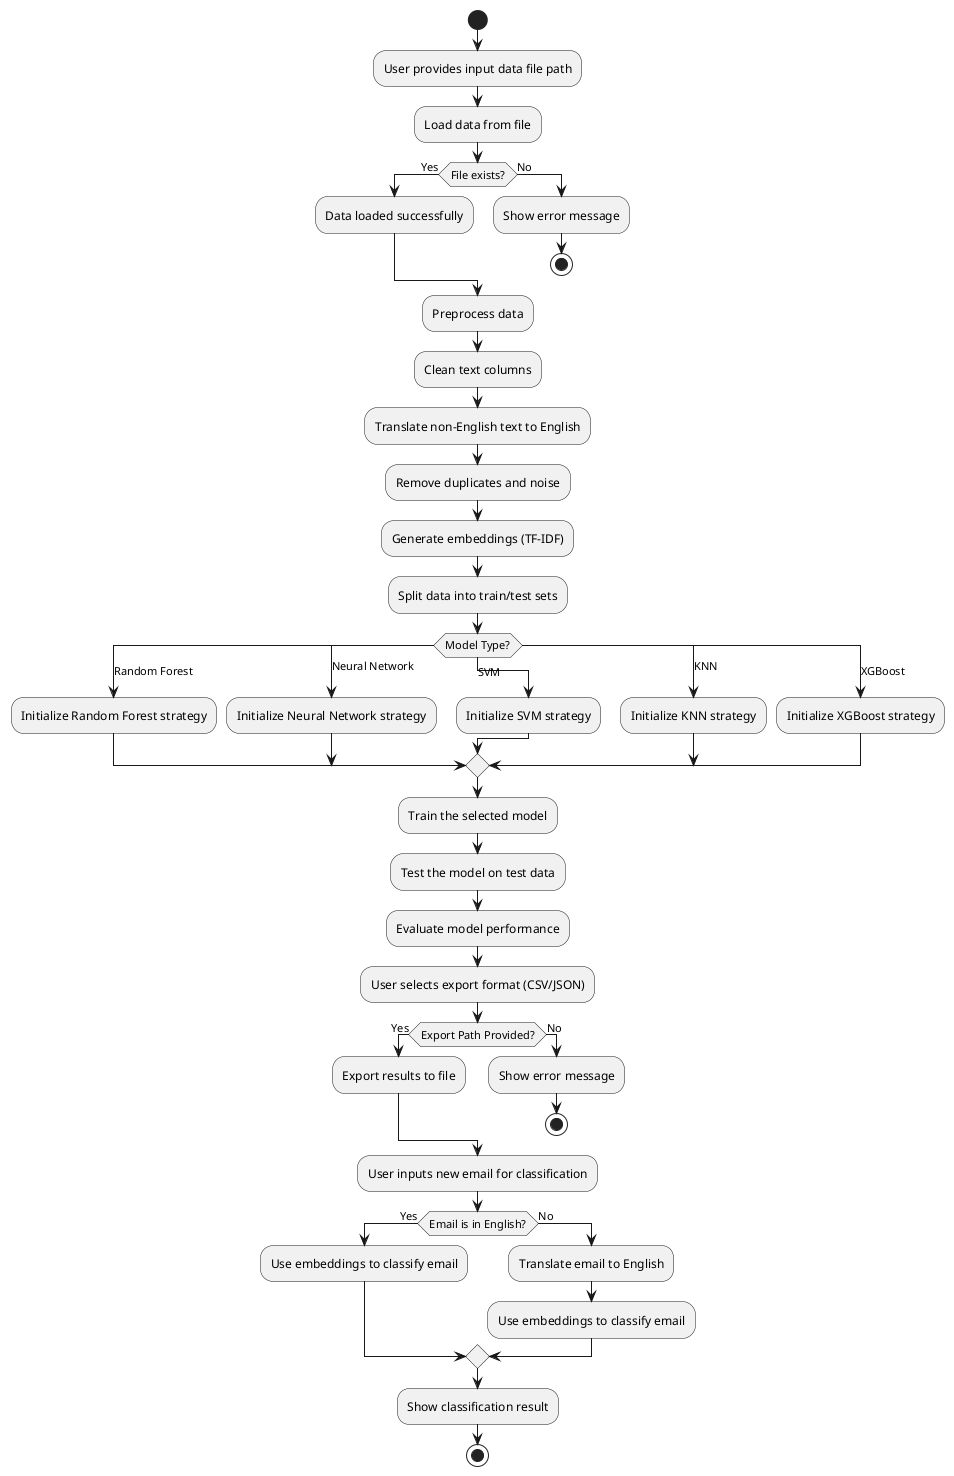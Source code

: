 @startuml
start

:User provides input data file path;
:Load data from file;
if (File exists?) then (Yes)
    :Data loaded successfully;
else (No)
    :Show error message;
    stop
endif

:Preprocess data;
:Clean text columns;
:Translate non-English text to English;
:Remove duplicates and noise;

:Generate embeddings (TF-IDF);
:Split data into train/test sets;


switch (Model Type?)
    case (Random Forest)
        :Initialize Random Forest strategy;
    case (Neural Network)
        :Initialize Neural Network strategy;
    case (SVM)
        :Initialize SVM strategy;
    case (KNN)
        :Initialize KNN strategy;
    case (XGBoost)
        :Initialize XGBoost strategy;
endswitch

:Train the selected model;
:Test the model on test data;
:Evaluate model performance;

:User selects export format (CSV/JSON);
if (Export Path Provided?) then (Yes)
    :Export results to file;
else (No)
    :Show error message;
    stop
endif

:User inputs new email for classification;
if (Email is in English?) then (Yes)
    :Use embeddings to classify email;
else (No)
    :Translate email to English;
    :Use embeddings to classify email;
endif

:Show classification result;
stop
@enduml
